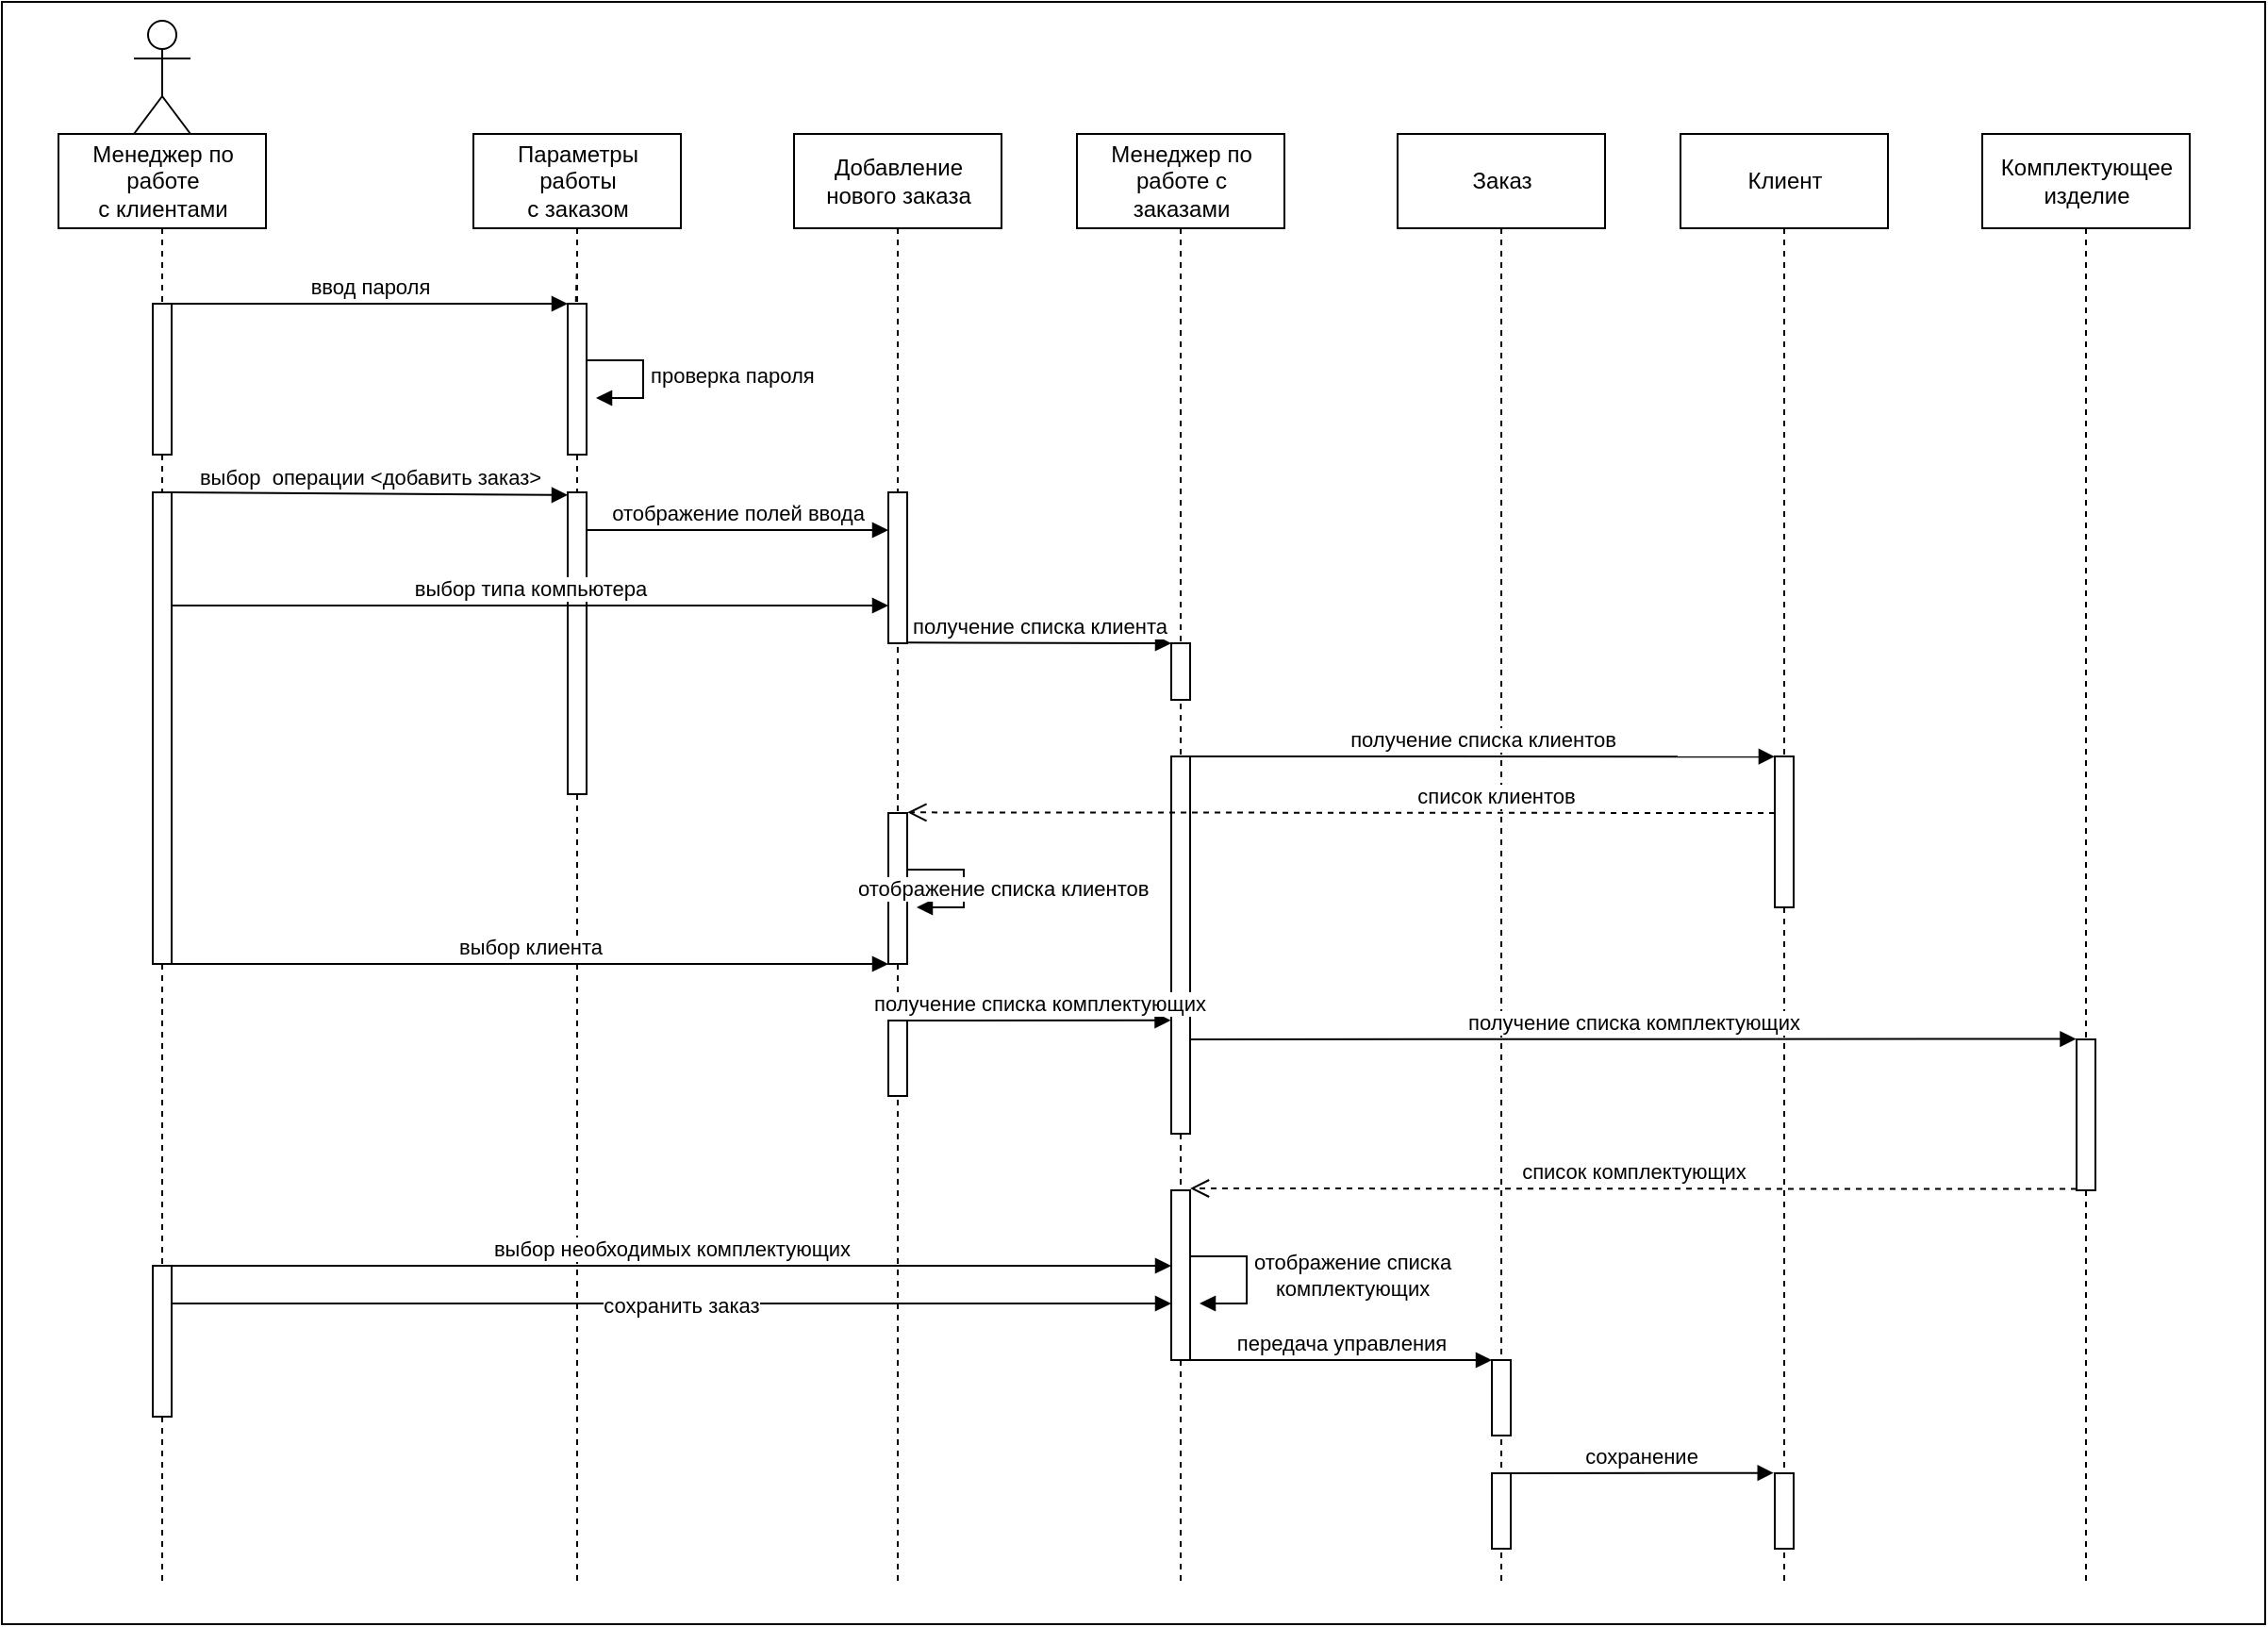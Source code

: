 <mxfile version="20.4.0" type="github"><diagram id="9m7qaNauVsnKTFXFWb_u" name="Страница 1"><mxGraphModel dx="1422" dy="794" grid="1" gridSize="10" guides="1" tooltips="1" connect="1" arrows="1" fold="1" page="1" pageScale="1" pageWidth="2339" pageHeight="3300" math="0" shadow="0"><root><mxCell id="0"/><mxCell id="1" parent="0"/><mxCell id="A_ViSN6URdGuCkk3Wcy1-88" value="" style="rounded=0;whiteSpace=wrap;html=1;" parent="1" vertex="1"><mxGeometry x="50" y="80" width="1200" height="860" as="geometry"/></mxCell><mxCell id="A_ViSN6URdGuCkk3Wcy1-27" value=":Object" style="shape=umlLifeline;perimeter=lifelinePerimeter;whiteSpace=wrap;html=1;container=1;collapsible=0;recursiveResize=0;outlineConnect=0;size=50;" parent="1" vertex="1"><mxGeometry x="470" y="150" width="110" height="770" as="geometry"/></mxCell><mxCell id="A_ViSN6URdGuCkk3Wcy1-10" value="Добавление&lt;br&gt;нового заказа" style="html=1;" parent="A_ViSN6URdGuCkk3Wcy1-27" vertex="1"><mxGeometry width="110" height="50" as="geometry"/></mxCell><mxCell id="A_ViSN6URdGuCkk3Wcy1-36" value="" style="html=1;points=[];perimeter=orthogonalPerimeter;" parent="1" vertex="1"><mxGeometry x="520" y="340" width="10" height="80" as="geometry"/></mxCell><mxCell id="A_ViSN6URdGuCkk3Wcy1-31" value=":Object" style="shape=umlLifeline;perimeter=lifelinePerimeter;whiteSpace=wrap;html=1;container=1;collapsible=0;recursiveResize=0;outlineConnect=0;size=50;" parent="1" vertex="1"><mxGeometry x="1100" y="150" width="110" height="770" as="geometry"/></mxCell><mxCell id="A_ViSN6URdGuCkk3Wcy1-69" value="" style="html=1;points=[];perimeter=orthogonalPerimeter;" parent="A_ViSN6URdGuCkk3Wcy1-31" vertex="1"><mxGeometry x="50" y="480" width="10" height="80" as="geometry"/></mxCell><mxCell id="A_ViSN6URdGuCkk3Wcy1-72" value="список комплектующих" style="html=1;verticalAlign=bottom;endArrow=open;dashed=1;endSize=8;rounded=0;" parent="A_ViSN6URdGuCkk3Wcy1-31" edge="1"><mxGeometry relative="1" as="geometry"><mxPoint x="50" y="559.31" as="sourcePoint"/><mxPoint x="-420" y="559" as="targetPoint"/></mxGeometry></mxCell><mxCell id="A_ViSN6URdGuCkk3Wcy1-30" value=":Object" style="shape=umlLifeline;perimeter=lifelinePerimeter;whiteSpace=wrap;html=1;container=1;collapsible=0;recursiveResize=0;outlineConnect=0;size=50;" parent="1" vertex="1"><mxGeometry x="940" y="150" width="110" height="770" as="geometry"/></mxCell><mxCell id="A_ViSN6URdGuCkk3Wcy1-50" value="" style="html=1;points=[];perimeter=orthogonalPerimeter;" parent="A_ViSN6URdGuCkk3Wcy1-30" vertex="1"><mxGeometry x="50" y="330" width="10" height="80" as="geometry"/></mxCell><mxCell id="A_ViSN6URdGuCkk3Wcy1-84" value="" style="html=1;points=[];perimeter=orthogonalPerimeter;" parent="A_ViSN6URdGuCkk3Wcy1-30" vertex="1"><mxGeometry x="50" y="710" width="10" height="40" as="geometry"/></mxCell><mxCell id="A_ViSN6URdGuCkk3Wcy1-29" value=":Object" style="shape=umlLifeline;perimeter=lifelinePerimeter;whiteSpace=wrap;html=1;container=1;collapsible=0;recursiveResize=0;outlineConnect=0;size=50;" parent="1" vertex="1"><mxGeometry x="790" y="150" width="110" height="770" as="geometry"/></mxCell><mxCell id="A_ViSN6URdGuCkk3Wcy1-12" value="Заказ" style="html=1;" parent="A_ViSN6URdGuCkk3Wcy1-29" vertex="1"><mxGeometry width="110" height="50" as="geometry"/></mxCell><mxCell id="A_ViSN6URdGuCkk3Wcy1-80" value="" style="html=1;points=[];perimeter=orthogonalPerimeter;" parent="A_ViSN6URdGuCkk3Wcy1-29" vertex="1"><mxGeometry x="50" y="650" width="10" height="40" as="geometry"/></mxCell><mxCell id="A_ViSN6URdGuCkk3Wcy1-83" value="" style="html=1;points=[];perimeter=orthogonalPerimeter;" parent="A_ViSN6URdGuCkk3Wcy1-29" vertex="1"><mxGeometry x="50" y="710" width="10" height="40" as="geometry"/></mxCell><mxCell id="A_ViSN6URdGuCkk3Wcy1-85" value="сохранение" style="html=1;verticalAlign=bottom;endArrow=block;rounded=0;entryX=-0.062;entryY=-0.004;entryDx=0;entryDy=0;entryPerimeter=0;" parent="A_ViSN6URdGuCkk3Wcy1-29" target="A_ViSN6URdGuCkk3Wcy1-84" edge="1"><mxGeometry width="80" relative="1" as="geometry"><mxPoint x="60" y="710" as="sourcePoint"/><mxPoint x="140" y="710" as="targetPoint"/></mxGeometry></mxCell><mxCell id="A_ViSN6URdGuCkk3Wcy1-28" value=":Object" style="shape=umlLifeline;perimeter=lifelinePerimeter;whiteSpace=wrap;html=1;container=1;collapsible=0;recursiveResize=0;outlineConnect=0;size=50;" parent="1" vertex="1"><mxGeometry x="620" y="150" width="110" height="770" as="geometry"/></mxCell><mxCell id="A_ViSN6URdGuCkk3Wcy1-55" value="" style="html=1;points=[];perimeter=orthogonalPerimeter;" parent="A_ViSN6URdGuCkk3Wcy1-28" vertex="1"><mxGeometry x="50" y="330" width="10" height="200" as="geometry"/></mxCell><mxCell id="A_ViSN6URdGuCkk3Wcy1-44" value="" style="html=1;points=[];perimeter=orthogonalPerimeter;" parent="A_ViSN6URdGuCkk3Wcy1-28" vertex="1"><mxGeometry x="50" y="270" width="10" height="30" as="geometry"/></mxCell><mxCell id="A_ViSN6URdGuCkk3Wcy1-71" value="" style="html=1;points=[];perimeter=orthogonalPerimeter;" parent="A_ViSN6URdGuCkk3Wcy1-28" vertex="1"><mxGeometry x="50" y="560" width="10" height="90" as="geometry"/></mxCell><mxCell id="A_ViSN6URdGuCkk3Wcy1-75" value="отображение списка&lt;br&gt;&lt;div style=&quot;text-align: center;&quot;&gt;комплектующих&lt;/div&gt;" style="edgeStyle=orthogonalEdgeStyle;html=1;align=left;spacingLeft=2;endArrow=block;rounded=0;" parent="A_ViSN6URdGuCkk3Wcy1-28" edge="1"><mxGeometry relative="1" as="geometry"><mxPoint x="60" y="594.98" as="sourcePoint"/><Array as="points"><mxPoint x="90" y="595"/><mxPoint x="90" y="620"/><mxPoint x="65" y="620"/></Array><mxPoint x="65" y="620" as="targetPoint"/></mxGeometry></mxCell><mxCell id="A_ViSN6URdGuCkk3Wcy1-25" value=":Object" style="shape=umlLifeline;perimeter=lifelinePerimeter;whiteSpace=wrap;html=1;container=1;collapsible=0;recursiveResize=0;outlineConnect=0;size=50;" parent="1" vertex="1"><mxGeometry x="300" y="150" width="110" height="770" as="geometry"/></mxCell><mxCell id="A_ViSN6URdGuCkk3Wcy1-34" value="" style="html=1;points=[];perimeter=orthogonalPerimeter;" parent="A_ViSN6URdGuCkk3Wcy1-25" vertex="1"><mxGeometry x="50" y="190" width="10" height="160" as="geometry"/></mxCell><mxCell id="A_ViSN6URdGuCkk3Wcy1-19" style="edgeStyle=orthogonalEdgeStyle;rounded=0;orthogonalLoop=1;jettySize=auto;html=1;exitX=0.5;exitY=1;exitDx=0;exitDy=0;entryX=0.429;entryY=0.009;entryDx=0;entryDy=0;entryPerimeter=0;dashed=1;endArrow=none;endFill=0;" parent="1" source="A_ViSN6URdGuCkk3Wcy1-9" target="A_ViSN6URdGuCkk3Wcy1-17" edge="1"><mxGeometry relative="1" as="geometry"/></mxCell><mxCell id="A_ViSN6URdGuCkk3Wcy1-9" value="Параметры&lt;br&gt;работы&lt;br&gt;с заказом" style="html=1;" parent="1" vertex="1"><mxGeometry x="300" y="150" width="110" height="50" as="geometry"/></mxCell><mxCell id="A_ViSN6URdGuCkk3Wcy1-11" value="Менеджер по&lt;br&gt;работе с&lt;br&gt;заказами" style="html=1;" parent="1" vertex="1"><mxGeometry x="620" y="150" width="110" height="50" as="geometry"/></mxCell><mxCell id="A_ViSN6URdGuCkk3Wcy1-13" value="Клиент" style="html=1;" parent="1" vertex="1"><mxGeometry x="940" y="150" width="110" height="50" as="geometry"/></mxCell><mxCell id="A_ViSN6URdGuCkk3Wcy1-14" value="Комплектующее&lt;br&gt;изделие" style="html=1;" parent="1" vertex="1"><mxGeometry x="1100" y="150" width="110" height="50" as="geometry"/></mxCell><mxCell id="A_ViSN6URdGuCkk3Wcy1-17" value="" style="html=1;points=[];perimeter=orthogonalPerimeter;" parent="1" vertex="1"><mxGeometry x="350" y="240" width="10" height="80" as="geometry"/></mxCell><mxCell id="A_ViSN6URdGuCkk3Wcy1-21" value="ввод пароля" style="html=1;verticalAlign=bottom;endArrow=block;rounded=0;exitX=0.997;exitY=0;exitDx=0;exitDy=0;exitPerimeter=0;" parent="1" source="A_ViSN6URdGuCkk3Wcy1-15" edge="1"><mxGeometry width="80" relative="1" as="geometry"><mxPoint x="200" y="240" as="sourcePoint"/><mxPoint x="350" y="240" as="targetPoint"/></mxGeometry></mxCell><mxCell id="A_ViSN6URdGuCkk3Wcy1-23" value="проверка пароля" style="edgeStyle=orthogonalEdgeStyle;html=1;align=left;spacingLeft=2;endArrow=block;rounded=0;entryX=1;entryY=0;" parent="1" edge="1"><mxGeometry relative="1" as="geometry"><mxPoint x="360" y="270" as="sourcePoint"/><Array as="points"><mxPoint x="390" y="270"/><mxPoint x="390" y="290"/></Array><mxPoint x="365.0" y="290" as="targetPoint"/></mxGeometry></mxCell><mxCell id="A_ViSN6URdGuCkk3Wcy1-37" value="отображение полей ввода" style="html=1;verticalAlign=bottom;endArrow=block;rounded=0;entryX=0;entryY=0.25;entryDx=0;entryDy=0;entryPerimeter=0;" parent="1" target="A_ViSN6URdGuCkk3Wcy1-36" edge="1"><mxGeometry width="80" relative="1" as="geometry"><mxPoint x="360" y="360" as="sourcePoint"/><mxPoint x="470" y="360" as="targetPoint"/></mxGeometry></mxCell><mxCell id="A_ViSN6URdGuCkk3Wcy1-49" value="получение списка клиента" style="html=1;verticalAlign=bottom;endArrow=block;rounded=0;entryX=0;entryY=0;entryDx=0;entryDy=0;entryPerimeter=0;exitX=1.052;exitY=0.996;exitDx=0;exitDy=0;exitPerimeter=0;" parent="1" source="A_ViSN6URdGuCkk3Wcy1-36" target="A_ViSN6URdGuCkk3Wcy1-44" edge="1"><mxGeometry width="80" relative="1" as="geometry"><mxPoint x="520" y="420" as="sourcePoint"/><mxPoint x="670" y="420" as="targetPoint"/></mxGeometry></mxCell><mxCell id="A_ViSN6URdGuCkk3Wcy1-26" value=":Object" style="shape=umlLifeline;perimeter=lifelinePerimeter;whiteSpace=wrap;html=1;container=0;collapsible=0;recursiveResize=0;outlineConnect=0;size=50;" parent="1" vertex="1"><mxGeometry x="80" y="150" width="110" height="770" as="geometry"/></mxCell><mxCell id="A_ViSN6URdGuCkk3Wcy1-2" value="" style="shape=umlActor;verticalLabelPosition=bottom;verticalAlign=top;html=1;outlineConnect=0;" parent="1" vertex="1"><mxGeometry x="120" y="90" width="30" height="60" as="geometry"/></mxCell><mxCell id="A_ViSN6URdGuCkk3Wcy1-32" value="" style="html=1;points=[];perimeter=orthogonalPerimeter;" parent="1" vertex="1"><mxGeometry x="130" y="340" width="10" height="250" as="geometry"/></mxCell><mxCell id="A_ViSN6URdGuCkk3Wcy1-35" value="выбор&amp;nbsp; операции &amp;lt;добавить заказ&amp;gt;" style="html=1;verticalAlign=bottom;endArrow=block;rounded=0;entryX=0;entryY=0.009;entryDx=0;entryDy=0;entryPerimeter=0;" parent="1" target="A_ViSN6URdGuCkk3Wcy1-34" edge="1"><mxGeometry width="80" relative="1" as="geometry"><mxPoint x="140" y="340" as="sourcePoint"/><mxPoint x="220" y="340" as="targetPoint"/></mxGeometry></mxCell><mxCell id="A_ViSN6URdGuCkk3Wcy1-38" value="выбор типа компьютера" style="html=1;verticalAlign=bottom;endArrow=block;rounded=0;entryX=0;entryY=0.75;entryDx=0;entryDy=0;entryPerimeter=0;" parent="1" target="A_ViSN6URdGuCkk3Wcy1-36" edge="1"><mxGeometry width="80" relative="1" as="geometry"><mxPoint x="140" y="400" as="sourcePoint"/><mxPoint x="220" y="400" as="targetPoint"/></mxGeometry></mxCell><mxCell id="A_ViSN6URdGuCkk3Wcy1-5" value="Менеджер по&lt;br&gt;работе&lt;br&gt;с клиентами" style="html=1;" parent="1" vertex="1"><mxGeometry x="80" y="150" width="110" height="50" as="geometry"/></mxCell><mxCell id="A_ViSN6URdGuCkk3Wcy1-15" value="" style="html=1;points=[];perimeter=orthogonalPerimeter;" parent="1" vertex="1"><mxGeometry x="130" y="240" width="10" height="80" as="geometry"/></mxCell><mxCell id="A_ViSN6URdGuCkk3Wcy1-56" value="получение списка клиентов" style="html=1;verticalAlign=bottom;endArrow=block;rounded=0;entryX=-0.004;entryY=0.001;entryDx=0;entryDy=0;entryPerimeter=0;" parent="1" target="A_ViSN6URdGuCkk3Wcy1-50" edge="1"><mxGeometry width="80" relative="1" as="geometry"><mxPoint x="680" y="480" as="sourcePoint"/><mxPoint x="760" y="480" as="targetPoint"/></mxGeometry></mxCell><mxCell id="A_ViSN6URdGuCkk3Wcy1-57" value="" style="html=1;points=[];perimeter=orthogonalPerimeter;" parent="1" vertex="1"><mxGeometry x="520" y="510" width="10" height="80" as="geometry"/></mxCell><mxCell id="A_ViSN6URdGuCkk3Wcy1-65" value="отображение списка клиентов" style="edgeStyle=orthogonalEdgeStyle;html=1;align=left;spacingLeft=2;endArrow=block;rounded=0;entryX=1;entryY=0;" parent="1" edge="1"><mxGeometry x="-1" y="-32" relative="1" as="geometry"><mxPoint x="530" y="540" as="sourcePoint"/><Array as="points"><mxPoint x="560" y="540"/></Array><mxPoint x="535" y="560" as="targetPoint"/><mxPoint x="-30" y="-22" as="offset"/></mxGeometry></mxCell><mxCell id="A_ViSN6URdGuCkk3Wcy1-66" value="выбор клиента" style="html=1;verticalAlign=bottom;endArrow=block;rounded=0;" parent="1" edge="1"><mxGeometry width="80" relative="1" as="geometry"><mxPoint x="140" y="590" as="sourcePoint"/><mxPoint x="520" y="590" as="targetPoint"/></mxGeometry></mxCell><mxCell id="A_ViSN6URdGuCkk3Wcy1-67" value="" style="html=1;points=[];perimeter=orthogonalPerimeter;" parent="1" vertex="1"><mxGeometry x="520" y="620" width="10" height="40" as="geometry"/></mxCell><mxCell id="A_ViSN6URdGuCkk3Wcy1-68" value="получение списка комплектующих" style="html=1;verticalAlign=bottom;endArrow=block;rounded=0;entryX=0.492;entryY=0.763;entryDx=0;entryDy=0;entryPerimeter=0;" parent="1" edge="1"><mxGeometry width="80" relative="1" as="geometry"><mxPoint x="530" y="620" as="sourcePoint"/><mxPoint x="669.76" y="619.88" as="targetPoint"/></mxGeometry></mxCell><mxCell id="A_ViSN6URdGuCkk3Wcy1-58" value="список клиентов" style="html=1;verticalAlign=bottom;endArrow=open;dashed=1;endSize=8;rounded=0;entryX=1.017;entryY=-0.004;entryDx=0;entryDy=0;entryPerimeter=0;" parent="1" target="A_ViSN6URdGuCkk3Wcy1-57" edge="1"><mxGeometry x="-0.354" relative="1" as="geometry"><mxPoint x="990" y="510" as="sourcePoint"/><mxPoint x="760" y="510" as="targetPoint"/><mxPoint as="offset"/></mxGeometry></mxCell><mxCell id="A_ViSN6URdGuCkk3Wcy1-70" value="получение списка комплектующих" style="html=1;verticalAlign=bottom;endArrow=block;rounded=0;entryX=0.867;entryY=0.776;entryDx=0;entryDy=0;entryPerimeter=0;" parent="1" edge="1"><mxGeometry width="80" relative="1" as="geometry"><mxPoint x="680" y="630" as="sourcePoint"/><mxPoint x="1149.76" y="629.76" as="targetPoint"/></mxGeometry></mxCell><mxCell id="A_ViSN6URdGuCkk3Wcy1-77" value="" style="html=1;points=[];perimeter=orthogonalPerimeter;" parent="1" vertex="1"><mxGeometry x="130" y="750" width="10" height="80" as="geometry"/></mxCell><mxCell id="A_ViSN6URdGuCkk3Wcy1-78" value="выбор необходимых комплектующих" style="html=1;verticalAlign=bottom;endArrow=block;rounded=0;" parent="1" target="A_ViSN6URdGuCkk3Wcy1-71" edge="1"><mxGeometry width="80" relative="1" as="geometry"><mxPoint x="140" y="750" as="sourcePoint"/><mxPoint x="220" y="750" as="targetPoint"/></mxGeometry></mxCell><mxCell id="A_ViSN6URdGuCkk3Wcy1-79" value="сохранить заказ" style="html=1;verticalAlign=bottom;endArrow=block;rounded=0;" parent="1" edge="1"><mxGeometry x="0.019" y="-10" width="80" relative="1" as="geometry"><mxPoint x="140" y="770" as="sourcePoint"/><mxPoint x="670" y="770" as="targetPoint"/><mxPoint as="offset"/></mxGeometry></mxCell><mxCell id="A_ViSN6URdGuCkk3Wcy1-81" value="передача управления" style="html=1;verticalAlign=bottom;endArrow=block;rounded=0;" parent="1" edge="1"><mxGeometry width="80" relative="1" as="geometry"><mxPoint x="680" y="800" as="sourcePoint"/><mxPoint x="840" y="800" as="targetPoint"/></mxGeometry></mxCell></root></mxGraphModel></diagram></mxfile>